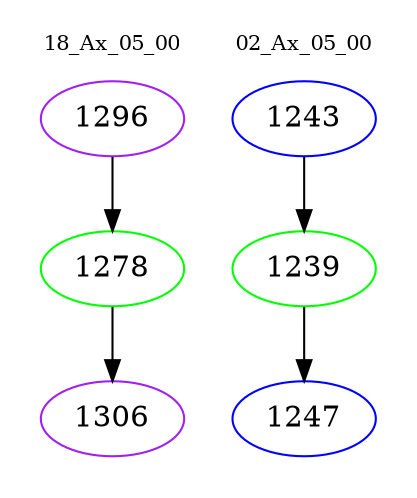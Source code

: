 digraph{
subgraph cluster_0 {
color = white
label = "18_Ax_05_00";
fontsize=10;
T0_1296 [label="1296", color="purple"]
T0_1296 -> T0_1278 [color="black"]
T0_1278 [label="1278", color="green"]
T0_1278 -> T0_1306 [color="black"]
T0_1306 [label="1306", color="purple"]
}
subgraph cluster_1 {
color = white
label = "02_Ax_05_00";
fontsize=10;
T1_1243 [label="1243", color="blue"]
T1_1243 -> T1_1239 [color="black"]
T1_1239 [label="1239", color="green"]
T1_1239 -> T1_1247 [color="black"]
T1_1247 [label="1247", color="blue"]
}
}
